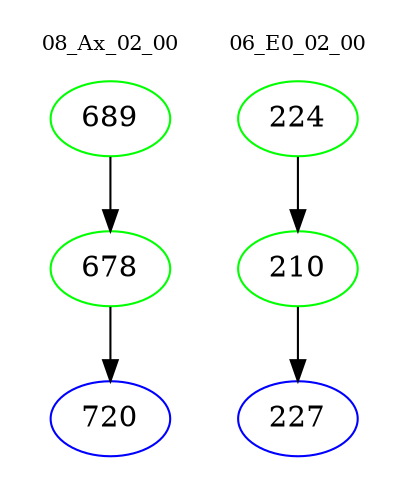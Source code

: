 digraph{
subgraph cluster_0 {
color = white
label = "08_Ax_02_00";
fontsize=10;
T0_689 [label="689", color="green"]
T0_689 -> T0_678 [color="black"]
T0_678 [label="678", color="green"]
T0_678 -> T0_720 [color="black"]
T0_720 [label="720", color="blue"]
}
subgraph cluster_1 {
color = white
label = "06_E0_02_00";
fontsize=10;
T1_224 [label="224", color="green"]
T1_224 -> T1_210 [color="black"]
T1_210 [label="210", color="green"]
T1_210 -> T1_227 [color="black"]
T1_227 [label="227", color="blue"]
}
}
